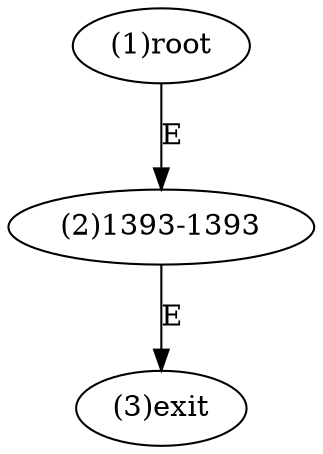 digraph "" { 
1[ label="(1)root"];
2[ label="(2)1393-1393"];
3[ label="(3)exit"];
1->2[ label="E"];
2->3[ label="E"];
}
